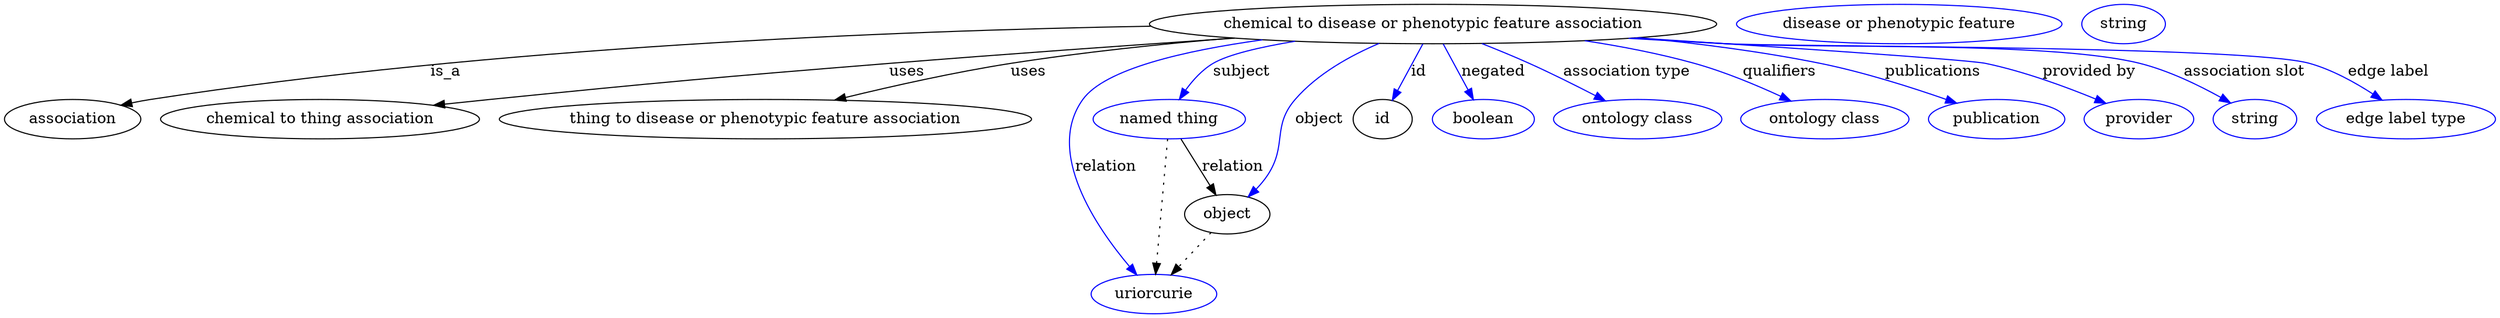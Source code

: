 digraph {
	graph [bb="0,0,1862.4,283"];
	node [label="\N"];
	"chemical to disease or phenotypic feature association"	 [height=0.5,
		label="chemical to disease or phenotypic feature association",
		pos="1057,265",
		width=5.5426];
	association	 [height=0.5,
		pos="50.046,178",
		width=1.3902];
	"chemical to disease or phenotypic feature association" -> association	 [label=is_a,
		lp="417.05,221.5",
		pos="e,86.572,190.42 877.44,257.08 644.52,245.91 251.27,223.76 109.05,196 104.91,195.19 100.65,194.21 96.397,193.12"];
	"chemical to thing association"	 [height=0.5,
		pos="232.05,178",
		width=3.1775];
	"chemical to disease or phenotypic feature association" -> "chemical to thing association"	 [label=uses,
		lp="651.05,221.5",
		pos="e,315.38,190.42 906.52,253.14 826.94,246.59 727.64,237.98 639.05,229 513.06,216.23 481.61,212.43 356.05,196 346.07,194.7 335.66,\
193.27 325.29,191.82"];
	"thing to disease or phenotypic feature association"	 [height=0.5,
		pos="550.05,178",
		width=5.1454];
	"chemical to disease or phenotypic feature association" -> "thing to disease or phenotypic feature association"	 [label=uses,
		lp="737.05,221.5",
		pos="e,600.76,195.35 900.8,253.75 845.01,248.24 781.91,240.28 725.05,229 686.34,221.32 643.82,209.03 610.39,198.43"];
	subject	 [color=blue,
		height=0.5,
		label="named thing",
		pos="846.05,178",
		width=1.5346];
	"chemical to disease or phenotypic feature association" -> subject	 [color=blue,
		label=subject,
		lp="903.55,221.5",
		pos="e,854.92,195.79 952.87,249.58 923.61,243.89 896.4,236.88 884.05,229 874.45,222.88 866.42,213.42 860.26,204.31",
		style=solid];
	relation	 [color=blue,
		height=0.5,
		label=uriorcurie,
		pos="833.05,18",
		width=1.2638];
	"chemical to disease or phenotypic feature association" -> relation	 [color=blue,
		label=relation,
		lp="794.05,134.5",
		pos="e,819.36,35.184 936.2,250.61 870.92,239.92 800.04,222.53 782.05,196 749.63,148.23 787.8,79.874 813.47,43.332",
		style=solid];
	object	 [height=0.5,
		pos="893.05,91",
		width=0.9027];
	"chemical to disease or phenotypic feature association" -> object	 [color=blue,
		label=object,
		lp="963.05,178",
		pos="e,906.4,107.63 1015.7,247.38 992.59,235.71 964.69,218.42 946.05,196 924.99,170.68 934.81,155.91 919.05,127 917.01,123.27 914.65,\
119.48 912.19,115.82",
		style=solid];
	id	 [height=0.5,
		pos="1016,178",
		width=0.75];
	"chemical to disease or phenotypic feature association" -> id	 [color=blue,
		label=id,
		lp="1044.5,221.5",
		pos="e,1024.3,195.41 1048.6,246.97 1042.8,234.8 1035.1,218.51 1028.7,204.82",
		style=solid];
	negated	 [color=blue,
		height=0.5,
		label=boolean,
		pos="1099,178",
		width=1.0652];
	"chemical to disease or phenotypic feature association" -> negated	 [color=blue,
		label=negated,
		lp="1102.5,221.5",
		pos="e,1090.5,195.71 1065.7,246.97 1071.6,234.88 1079.4,218.73 1086,205.09",
		style=solid];
	"association type"	 [color=blue,
		height=0.5,
		label="ontology class",
		pos="1217,178",
		width=1.7151];
	"chemical to disease or phenotypic feature association" -> "association type"	 [color=blue,
		label="association type",
		lp="1197,221.5",
		pos="e,1189.6,194.22 1093,247.22 1104.3,241.52 1116.7,235.1 1128,229 1145.5,219.6 1164.5,208.74 1180.6,199.47",
		style=solid];
	qualifiers	 [color=blue,
		height=0.5,
		label="ontology class",
		pos="1358,178",
		width=1.7151];
	"chemical to disease or phenotypic feature association" -> qualifiers	 [color=blue,
		label=qualifiers,
		lp="1310,221.5",
		pos="e,1328.1,193.85 1161.1,249.59 1188.7,244.28 1218.3,237.47 1245,229 1270.4,220.97 1297.7,208.79 1319,198.35",
		style=solid];
	publications	 [color=blue,
		height=0.5,
		label=publication,
		pos="1488,178",
		width=1.3902];
	"chemical to disease or phenotypic feature association" -> publications	 [color=blue,
		label=publications,
		lp="1423.5,221.5",
		pos="e,1454.8,191.65 1200.9,252.48 1245.8,247.04 1295.3,239.44 1340,229 1376.3,220.54 1416.1,206.53 1445.3,195.33",
		style=solid];
	"provided by"	 [color=blue,
		height=0.5,
		label=provider,
		pos="1596,178",
		width=1.1193];
	"chemical to disease or phenotypic feature association" -> "provided by"	 [color=blue,
		label="provided by",
		lp="1544,221.5",
		pos="e,1568,191.16 1201.6,252.57 1314.9,242.76 1454.6,230.48 1461,229 1495.1,221.21 1532.1,206.78 1558.7,195.26",
		style=solid];
	"association slot"	 [color=blue,
		height=0.5,
		label=string,
		pos="1685,178",
		width=0.84854];
	"chemical to disease or phenotypic feature association" -> "association slot"	 [color=blue,
		label="association slot",
		lp="1662,221.5",
		pos="e,1664.1,191.39 1198.4,252.27 1221,250.39 1244.2,248.57 1266,247 1336,241.99 1513.2,246.79 1581,229 1607.5,222.05 1635.3,208.07 \
1655.4,196.5",
		style=solid];
	"edge label"	 [color=blue,
		height=0.5,
		label="edge label type",
		pos="1798,178",
		width=1.7873];
	"chemical to disease or phenotypic feature association" -> "edge label"	 [color=blue,
		label="edge label",
		lp="1769,221.5",
		pos="e,1775.4,194.92 1196.7,252.09 1219.8,250.21 1243.6,248.42 1266,247 1364.2,240.78 1613.5,255.99 1708,229 1728.9,223.05 1750.1,211.38 \
1766.6,200.7",
		style=solid];
	subject -> relation	 [pos="e,834.53,36.223 844.58,159.96 842.34,132.35 838.03,79.375 835.36,46.525",
		style=dotted];
	subject -> object	 [label=relation,
		lp="894.05,134.5",
		pos="e,883.64,108.41 855.78,159.97 862.43,147.68 871.33,131.2 878.77,117.42"];
	object -> relation	 [pos="e,847.23,35.261 879.43,74.435 871.85,65.207 862.25,53.528 853.75,43.191",
		style=dotted];
	"chemical to disease or phenotypic feature association_object"	 [color=blue,
		height=0.5,
		label="disease or phenotypic feature",
		pos="1389,265",
		width=3.1775];
	association_id	 [color=blue,
		height=0.5,
		label=string,
		pos="1552,265",
		width=0.84854];
}
